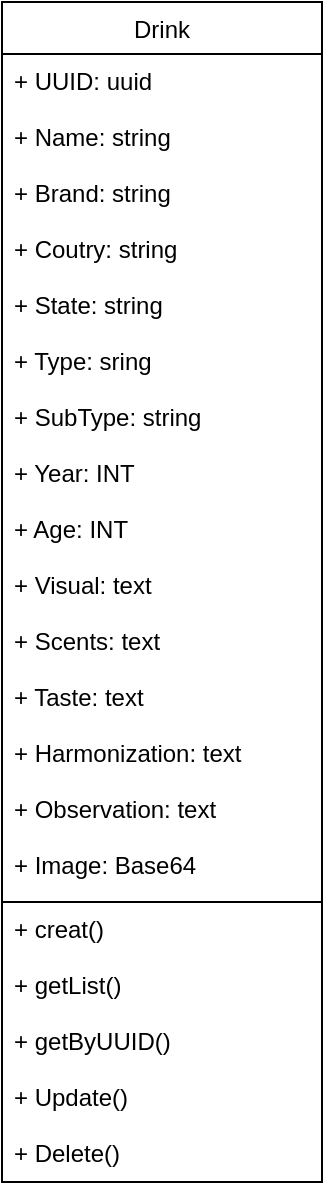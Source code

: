 <mxfile>
    <diagram id="CnORZxtt4IYmu5O9G4gE" name="Página-1">
        <mxGraphModel dx="1118" dy="544" grid="1" gridSize="10" guides="1" tooltips="1" connect="1" arrows="1" fold="1" page="1" pageScale="1" pageWidth="827" pageHeight="1169" math="0" shadow="0">
            <root>
                <mxCell id="0"/>
                <mxCell id="1" parent="0"/>
                <mxCell id="15" value="Drink" style="swimlane;fontStyle=0;childLayout=stackLayout;horizontal=1;startSize=26;fillColor=none;horizontalStack=0;resizeParent=1;resizeParentMax=0;resizeLast=0;collapsible=1;marginBottom=0;" parent="1" vertex="1">
                    <mxGeometry x="80" y="80" width="160" height="590" as="geometry">
                        <mxRectangle x="370" y="130" width="90" height="26" as="alternateBounds"/>
                    </mxGeometry>
                </mxCell>
                <mxCell id="16" value="+ UUID: uuid&#10;&#10;+ Name: string&#10;&#10;+ Brand: string&#10;&#10;+ Coutry: string&#10;&#10;+ State: string&#10;&#10;+ Type: sring&#10;&#10;+ SubType: string&#10;&#10;+ Year: INT&#10;&#10;+ Age: INT&#10;&#10;+ Visual: text&#10;&#10;+ Scents: text&#10;&#10;+ Taste: text&#10;&#10;+ Harmonization: text&#10;&#10;+ Observation: text&#10;&#10;+ Image: Base64" style="text;strokeColor=default;fillColor=none;align=left;verticalAlign=top;spacingLeft=4;spacingRight=4;overflow=hidden;rotatable=0;points=[[0,0.5],[1,0.5]];portConstraint=eastwest;rounded=0;" parent="15" vertex="1">
                    <mxGeometry y="26" width="160" height="424" as="geometry"/>
                </mxCell>
                <mxCell id="17" value="+ creat()&#10;&#10;+ getList()&#10;&#10;+ getByUUID()&#10;&#10;+ Update()&#10;&#10;+ Delete()" style="text;strokeColor=none;fillColor=none;align=left;verticalAlign=top;spacingLeft=4;spacingRight=4;overflow=hidden;rotatable=0;points=[[0,0.5],[1,0.5]];portConstraint=eastwest;" parent="15" vertex="1">
                    <mxGeometry y="450" width="160" height="140" as="geometry"/>
                </mxCell>
            </root>
        </mxGraphModel>
    </diagram>
</mxfile>